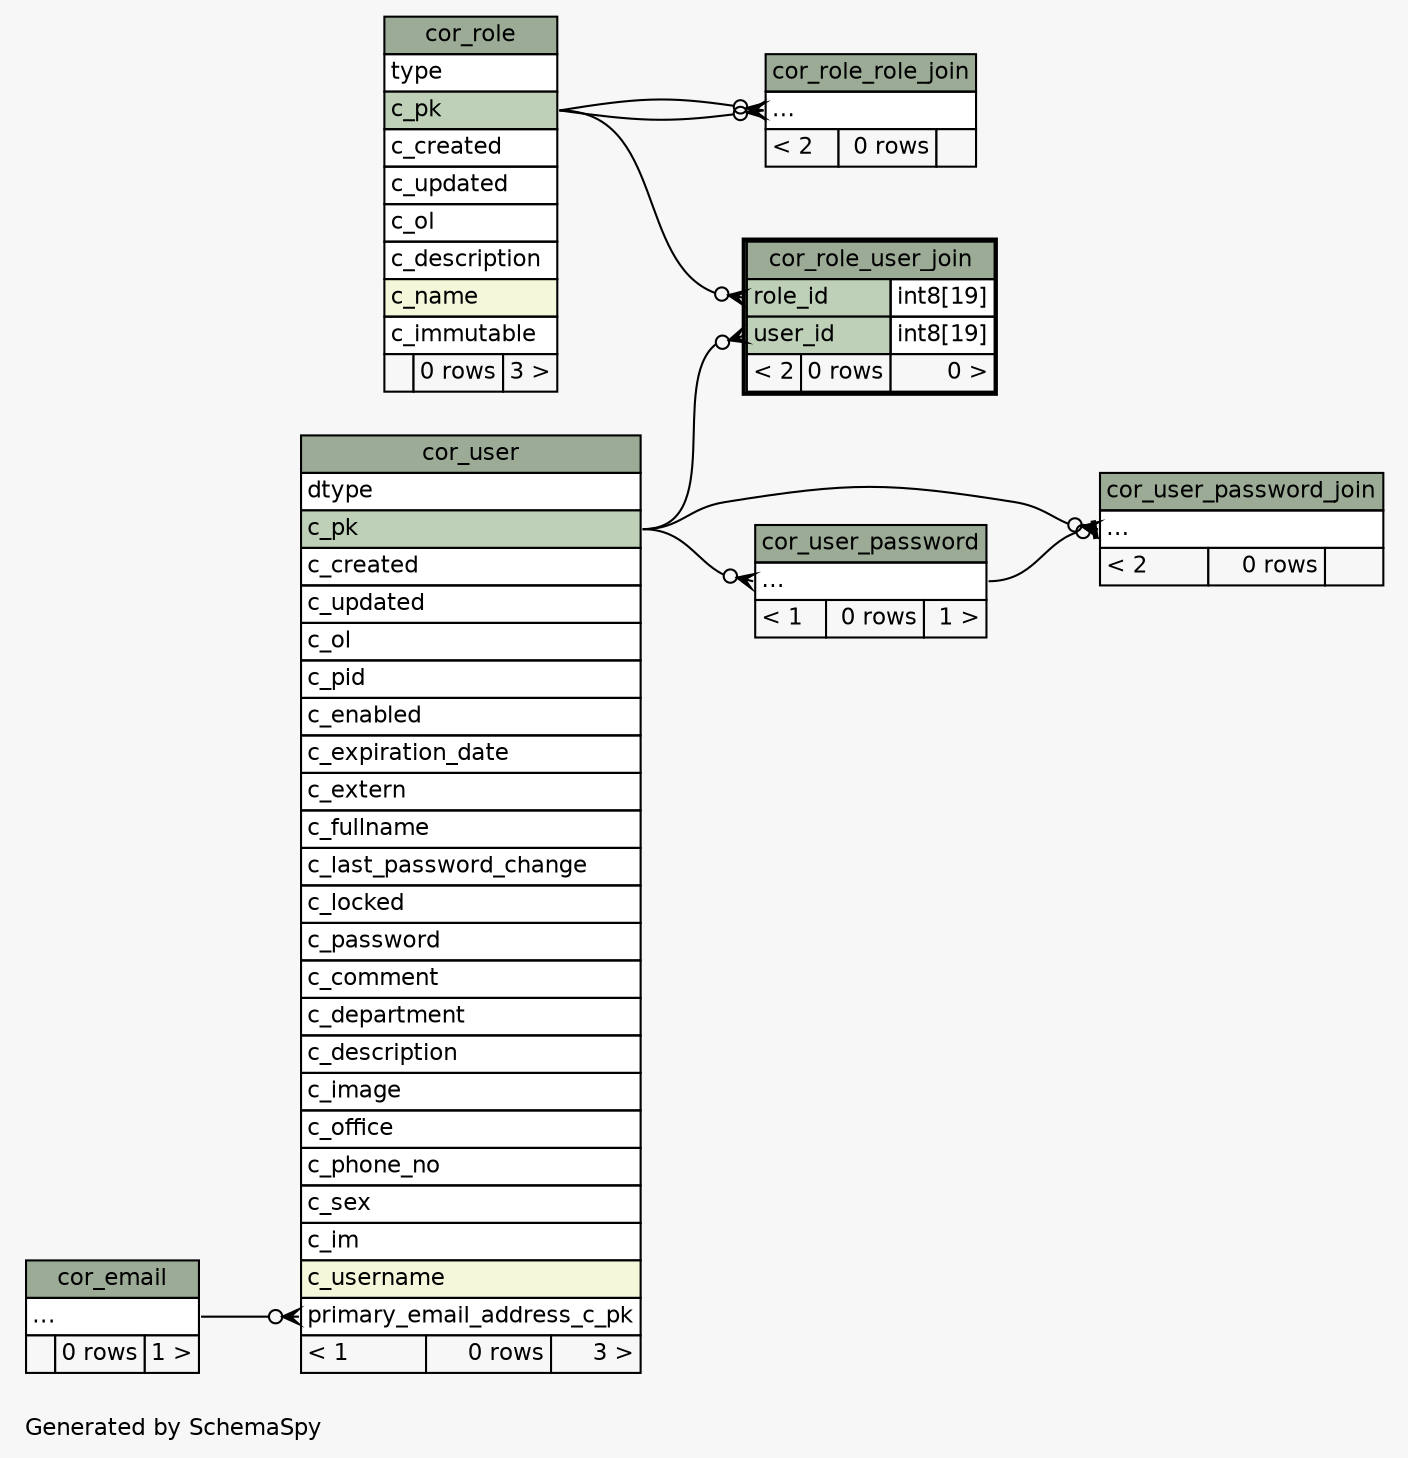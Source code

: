 // dot 2.36.0 on Linux 4.4.0-101-generic
// SchemaSpy rev Unknown
digraph "twoDegreesRelationshipsDiagram" {
  graph [
    rankdir="RL"
    bgcolor="#f7f7f7"
    label="\nGenerated by SchemaSpy"
    labeljust="l"
    nodesep="0.18"
    ranksep="0.46"
    fontname="Helvetica"
    fontsize="11"
  ];
  node [
    fontname="Helvetica"
    fontsize="11"
    shape="plaintext"
  ];
  edge [
    arrowsize="0.8"
  ];
  "cor_role_role_join":"elipses":w -> "cor_role":"c_pk":e [arrowhead=none dir=back arrowtail=crowodot];
  "cor_role_role_join":"elipses":w -> "cor_role":"c_pk":e [arrowhead=none dir=back arrowtail=crowodot];
  "cor_role_user_join":"role_id":w -> "cor_role":"c_pk":e [arrowhead=none dir=back arrowtail=crowodot];
  "cor_role_user_join":"user_id":w -> "cor_user":"c_pk":e [arrowhead=none dir=back arrowtail=crowodot];
  "cor_user":"primary_email_address_c_pk":w -> "cor_email":"elipses":e [arrowhead=none dir=back arrowtail=crowodot];
  "cor_user_password":"elipses":w -> "cor_user":"c_pk":e [arrowhead=none dir=back arrowtail=crowodot];
  "cor_user_password_join":"elipses":w -> "cor_user_password":"elipses":e [arrowhead=none dir=back arrowtail=teeodot];
  "cor_user_password_join":"elipses":w -> "cor_user":"c_pk":e [arrowhead=none dir=back arrowtail=crowodot];
  "cor_email" [
    label=<
    <TABLE BORDER="0" CELLBORDER="1" CELLSPACING="0" BGCOLOR="#ffffff">
      <TR><TD COLSPAN="3" BGCOLOR="#9bab96" ALIGN="CENTER">cor_email</TD></TR>
      <TR><TD PORT="elipses" COLSPAN="3" ALIGN="LEFT">...</TD></TR>
      <TR><TD ALIGN="LEFT" BGCOLOR="#f7f7f7">  </TD><TD ALIGN="RIGHT" BGCOLOR="#f7f7f7">0 rows</TD><TD ALIGN="RIGHT" BGCOLOR="#f7f7f7">1 &gt;</TD></TR>
    </TABLE>>
    URL="cor_email.html"
    tooltip="cor_email"
  ];
  "cor_role" [
    label=<
    <TABLE BORDER="0" CELLBORDER="1" CELLSPACING="0" BGCOLOR="#ffffff">
      <TR><TD COLSPAN="3" BGCOLOR="#9bab96" ALIGN="CENTER">cor_role</TD></TR>
      <TR><TD PORT="type" COLSPAN="3" ALIGN="LEFT">type</TD></TR>
      <TR><TD PORT="c_pk" COLSPAN="3" BGCOLOR="#bed1b8" ALIGN="LEFT">c_pk</TD></TR>
      <TR><TD PORT="c_created" COLSPAN="3" ALIGN="LEFT">c_created</TD></TR>
      <TR><TD PORT="c_updated" COLSPAN="3" ALIGN="LEFT">c_updated</TD></TR>
      <TR><TD PORT="c_ol" COLSPAN="3" ALIGN="LEFT">c_ol</TD></TR>
      <TR><TD PORT="c_description" COLSPAN="3" ALIGN="LEFT">c_description</TD></TR>
      <TR><TD PORT="c_name" COLSPAN="3" BGCOLOR="#f4f7da" ALIGN="LEFT">c_name</TD></TR>
      <TR><TD PORT="c_immutable" COLSPAN="3" ALIGN="LEFT">c_immutable</TD></TR>
      <TR><TD ALIGN="LEFT" BGCOLOR="#f7f7f7">  </TD><TD ALIGN="RIGHT" BGCOLOR="#f7f7f7">0 rows</TD><TD ALIGN="RIGHT" BGCOLOR="#f7f7f7">3 &gt;</TD></TR>
    </TABLE>>
    URL="cor_role.html"
    tooltip="cor_role"
  ];
  "cor_role_role_join" [
    label=<
    <TABLE BORDER="0" CELLBORDER="1" CELLSPACING="0" BGCOLOR="#ffffff">
      <TR><TD COLSPAN="3" BGCOLOR="#9bab96" ALIGN="CENTER">cor_role_role_join</TD></TR>
      <TR><TD PORT="elipses" COLSPAN="3" ALIGN="LEFT">...</TD></TR>
      <TR><TD ALIGN="LEFT" BGCOLOR="#f7f7f7">&lt; 2</TD><TD ALIGN="RIGHT" BGCOLOR="#f7f7f7">0 rows</TD><TD ALIGN="RIGHT" BGCOLOR="#f7f7f7">  </TD></TR>
    </TABLE>>
    URL="cor_role_role_join.html"
    tooltip="cor_role_role_join"
  ];
  "cor_role_user_join" [
    label=<
    <TABLE BORDER="2" CELLBORDER="1" CELLSPACING="0" BGCOLOR="#ffffff">
      <TR><TD COLSPAN="3" BGCOLOR="#9bab96" ALIGN="CENTER">cor_role_user_join</TD></TR>
      <TR><TD PORT="role_id" COLSPAN="2" BGCOLOR="#bed1b8" ALIGN="LEFT">role_id</TD><TD PORT="role_id.type" ALIGN="LEFT">int8[19]</TD></TR>
      <TR><TD PORT="user_id" COLSPAN="2" BGCOLOR="#bed1b8" ALIGN="LEFT">user_id</TD><TD PORT="user_id.type" ALIGN="LEFT">int8[19]</TD></TR>
      <TR><TD ALIGN="LEFT" BGCOLOR="#f7f7f7">&lt; 2</TD><TD ALIGN="RIGHT" BGCOLOR="#f7f7f7">0 rows</TD><TD ALIGN="RIGHT" BGCOLOR="#f7f7f7">0 &gt;</TD></TR>
    </TABLE>>
    URL="cor_role_user_join.html"
    tooltip="cor_role_user_join"
  ];
  "cor_user" [
    label=<
    <TABLE BORDER="0" CELLBORDER="1" CELLSPACING="0" BGCOLOR="#ffffff">
      <TR><TD COLSPAN="3" BGCOLOR="#9bab96" ALIGN="CENTER">cor_user</TD></TR>
      <TR><TD PORT="dtype" COLSPAN="3" ALIGN="LEFT">dtype</TD></TR>
      <TR><TD PORT="c_pk" COLSPAN="3" BGCOLOR="#bed1b8" ALIGN="LEFT">c_pk</TD></TR>
      <TR><TD PORT="c_created" COLSPAN="3" ALIGN="LEFT">c_created</TD></TR>
      <TR><TD PORT="c_updated" COLSPAN="3" ALIGN="LEFT">c_updated</TD></TR>
      <TR><TD PORT="c_ol" COLSPAN="3" ALIGN="LEFT">c_ol</TD></TR>
      <TR><TD PORT="c_pid" COLSPAN="3" ALIGN="LEFT">c_pid</TD></TR>
      <TR><TD PORT="c_enabled" COLSPAN="3" ALIGN="LEFT">c_enabled</TD></TR>
      <TR><TD PORT="c_expiration_date" COLSPAN="3" ALIGN="LEFT">c_expiration_date</TD></TR>
      <TR><TD PORT="c_extern" COLSPAN="3" ALIGN="LEFT">c_extern</TD></TR>
      <TR><TD PORT="c_fullname" COLSPAN="3" ALIGN="LEFT">c_fullname</TD></TR>
      <TR><TD PORT="c_last_password_change" COLSPAN="3" ALIGN="LEFT">c_last_password_change</TD></TR>
      <TR><TD PORT="c_locked" COLSPAN="3" ALIGN="LEFT">c_locked</TD></TR>
      <TR><TD PORT="c_password" COLSPAN="3" ALIGN="LEFT">c_password</TD></TR>
      <TR><TD PORT="c_comment" COLSPAN="3" ALIGN="LEFT">c_comment</TD></TR>
      <TR><TD PORT="c_department" COLSPAN="3" ALIGN="LEFT">c_department</TD></TR>
      <TR><TD PORT="c_description" COLSPAN="3" ALIGN="LEFT">c_description</TD></TR>
      <TR><TD PORT="c_image" COLSPAN="3" ALIGN="LEFT">c_image</TD></TR>
      <TR><TD PORT="c_office" COLSPAN="3" ALIGN="LEFT">c_office</TD></TR>
      <TR><TD PORT="c_phone_no" COLSPAN="3" ALIGN="LEFT">c_phone_no</TD></TR>
      <TR><TD PORT="c_sex" COLSPAN="3" ALIGN="LEFT">c_sex</TD></TR>
      <TR><TD PORT="c_im" COLSPAN="3" ALIGN="LEFT">c_im</TD></TR>
      <TR><TD PORT="c_username" COLSPAN="3" BGCOLOR="#f4f7da" ALIGN="LEFT">c_username</TD></TR>
      <TR><TD PORT="primary_email_address_c_pk" COLSPAN="3" ALIGN="LEFT">primary_email_address_c_pk</TD></TR>
      <TR><TD ALIGN="LEFT" BGCOLOR="#f7f7f7">&lt; 1</TD><TD ALIGN="RIGHT" BGCOLOR="#f7f7f7">0 rows</TD><TD ALIGN="RIGHT" BGCOLOR="#f7f7f7">3 &gt;</TD></TR>
    </TABLE>>
    URL="cor_user.html"
    tooltip="cor_user"
  ];
  "cor_user_password" [
    label=<
    <TABLE BORDER="0" CELLBORDER="1" CELLSPACING="0" BGCOLOR="#ffffff">
      <TR><TD COLSPAN="3" BGCOLOR="#9bab96" ALIGN="CENTER">cor_user_password</TD></TR>
      <TR><TD PORT="elipses" COLSPAN="3" ALIGN="LEFT">...</TD></TR>
      <TR><TD ALIGN="LEFT" BGCOLOR="#f7f7f7">&lt; 1</TD><TD ALIGN="RIGHT" BGCOLOR="#f7f7f7">0 rows</TD><TD ALIGN="RIGHT" BGCOLOR="#f7f7f7">1 &gt;</TD></TR>
    </TABLE>>
    URL="cor_user_password.html"
    tooltip="cor_user_password"
  ];
  "cor_user_password_join" [
    label=<
    <TABLE BORDER="0" CELLBORDER="1" CELLSPACING="0" BGCOLOR="#ffffff">
      <TR><TD COLSPAN="3" BGCOLOR="#9bab96" ALIGN="CENTER">cor_user_password_join</TD></TR>
      <TR><TD PORT="elipses" COLSPAN="3" ALIGN="LEFT">...</TD></TR>
      <TR><TD ALIGN="LEFT" BGCOLOR="#f7f7f7">&lt; 2</TD><TD ALIGN="RIGHT" BGCOLOR="#f7f7f7">0 rows</TD><TD ALIGN="RIGHT" BGCOLOR="#f7f7f7">  </TD></TR>
    </TABLE>>
    URL="cor_user_password_join.html"
    tooltip="cor_user_password_join"
  ];
}
